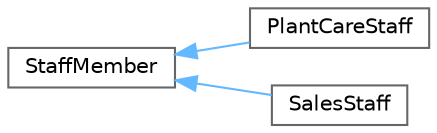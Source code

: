 digraph "Graphical Class Hierarchy"
{
 // INTERACTIVE_SVG=YES
 // LATEX_PDF_SIZE
  bgcolor="transparent";
  edge [fontname=Helvetica,fontsize=10,labelfontname=Helvetica,labelfontsize=10];
  node [fontname=Helvetica,fontsize=10,shape=box,height=0.2,width=0.4];
  rankdir="LR";
  Node0 [id="Node000000",label="StaffMember",height=0.2,width=0.4,color="grey40", fillcolor="white", style="filled",URL="$class_staff_member.html",tooltip="Abstract Receiver class in the Command design pattern."];
  Node0 -> Node1 [id="edge42_Node000000_Node000001",dir="back",color="steelblue1",style="solid",tooltip=" "];
  Node1 [id="Node000001",label="PlantCareStaff",height=0.2,width=0.4,color="grey40", fillcolor="white", style="filled",URL="$class_plant_care_staff.html",tooltip="Concrete Receiver class for plant maintenance operations."];
  Node0 -> Node2 [id="edge43_Node000000_Node000002",dir="back",color="steelblue1",style="solid",tooltip=" "];
  Node2 [id="Node000002",label="SalesStaff",height=0.2,width=0.4,color="grey40", fillcolor="white", style="filled",URL="$class_sales_staff.html",tooltip="Concrete Receiver class for customer service operations."];
}
